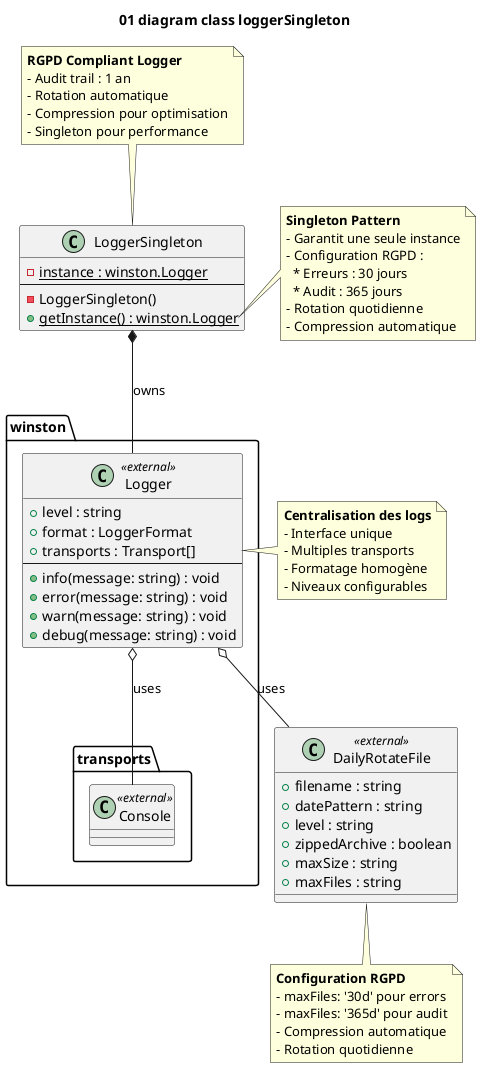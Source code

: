 @startuml 01-diagram-class-loggerSingleton

title 01 diagram class loggerSingleton

class LoggerSingleton {
    ' Propriété
    -{static} instance : winston.Logger
    --
    ' Constructeur (pour construire un nouvel objet => nouvelle instance avec new LoggerSingleton)
    -LoggerSingleton()
    ' Méthode (fonction)
    +{static} getInstance() : winston.Logger
}

class "winston.Logger" <<external>> {
    +level : string
    +format : LoggerFormat
    +transports : Transport[]
    --
    +info(message: string) : void
    +error(message: string) : void
    +warn(message: string) : void
    +debug(message: string) : void
}

class DailyRotateFile <<external>> {
    +filename : string
    +datePattern : string
    +level : string
    +zippedArchive : boolean
    +maxSize : string
    +maxFiles : string
}


class "winston.transports.Console" <<external>>

' RELATIONS UML
' Composition winston.Logger ne peux pas exister sans LoggerSingleton
LoggerSingleton *-- "winston.Logger" : owns

' Agrégation Les transports peuvent exister indépendamment du Logger

"winston.Logger" o-- "winston.transports.Console" : uses
"winston.Logger" o-- DailyRotateFile : uses

' NOTES IMPORTANTES
note right of LoggerSingleton::getInstance
  **Singleton Pattern**
  - Garantit une seule instance
  - Configuration RGPD :
    * Erreurs : 30 jours
    * Audit : 365 jours
  - Rotation quotidienne
  - Compression automatique
end note

note top of LoggerSingleton
  **RGPD Compliant Logger**
  - Audit trail : 1 an
  - Rotation automatique
  - Compression pour optimisation
  - Singleton pour performance
end note

note bottom of DailyRotateFile
  **Configuration RGPD**
  - maxFiles: '30d' pour errors
  - maxFiles: '365d' pour audit
  - Compression automatique
  - Rotation quotidienne
end note

note left of "winston.Logger"
  **Centralisation des logs**
  - Interface unique
  - Multiples transports
  - Formatage homogène
  - Niveaux configurables
end note

@enduml
